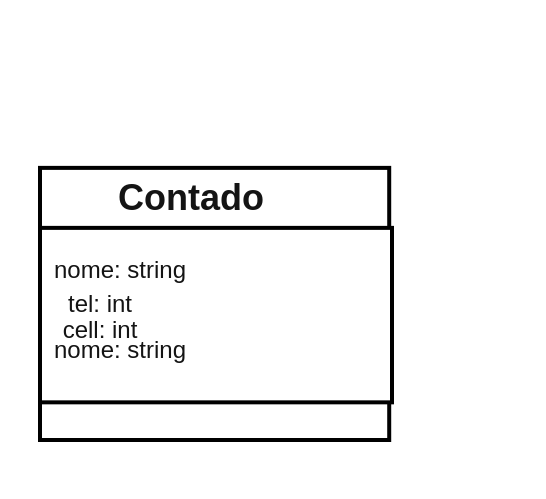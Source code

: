 <mxfile>
    <diagram id="D1BOBWHj6Sz0jNLxJeXA" name="Página-1">
        <mxGraphModel dx="576" dy="237" grid="1" gridSize="10" guides="1" tooltips="1" connect="1" arrows="1" fold="1" page="1" pageScale="1" pageWidth="827" pageHeight="1169" background="#ffffff" math="0" shadow="0">
            <root>
                <mxCell id="0"/>
                <mxCell id="1" parent="0"/>
                <mxCell id="2" value="" style="group" vertex="1" connectable="0" parent="1">
                    <mxGeometry x="60.0" width="252" height="248.09" as="geometry"/>
                </mxCell>
                <mxCell id="3" value="" style="group" vertex="1" connectable="0" parent="2">
                    <mxGeometry y="83.94" width="176" height="136.06" as="geometry"/>
                </mxCell>
                <mxCell id="4" style="edgeStyle=none;html=1;exitX=1;exitY=0.5;exitDx=0;exitDy=0;" edge="1" parent="3" source="5">
                    <mxGeometry relative="1" as="geometry">
                        <mxPoint x="173.94" y="68.03" as="targetPoint"/>
                    </mxGeometry>
                </mxCell>
                <mxCell id="5" value="" style="rounded=0;whiteSpace=wrap;html=1;fillColor=#FFFFFF;fontColor=#ffffff;strokeColor=#000000;strokeWidth=2;container=0;" vertex="1" parent="3">
                    <mxGeometry width="174.603" height="136.06" as="geometry"/>
                </mxCell>
                <mxCell id="6" value="" style="rounded=0;whiteSpace=wrap;html=1;fillColor=#FFFFFF;fontColor=#ffffff;strokeColor=#000000;strokeWidth=2;container=0;" vertex="1" parent="3">
                    <mxGeometry y="30" width="176" height="87.23" as="geometry"/>
                </mxCell>
                <mxCell id="8" value="Contado" style="text;strokeColor=none;fillColor=none;html=1;fontSize=18;fontStyle=1;verticalAlign=middle;align=center;fontColor=#141414;" vertex="1" parent="3">
                    <mxGeometry x="20" width="110" height="30" as="geometry"/>
                </mxCell>
                <mxCell id="10" value="nome: string" style="text;html=1;strokeColor=none;fillColor=none;align=center;verticalAlign=middle;whiteSpace=wrap;rounded=0;fontSize=12;fontColor=#141414;" vertex="1" parent="3">
                    <mxGeometry x="-10" y="36.06" width="100" height="30" as="geometry"/>
                </mxCell>
                <mxCell id="11" value="tel: int" style="text;html=1;strokeColor=none;fillColor=none;align=center;verticalAlign=middle;whiteSpace=wrap;rounded=0;fontSize=12;fontColor=#141414;" vertex="1" parent="3">
                    <mxGeometry x="-20" y="59.54" width="100" height="16.97" as="geometry"/>
                </mxCell>
                <mxCell id="12" value="cell: int" style="text;html=1;strokeColor=none;fillColor=none;align=center;verticalAlign=middle;whiteSpace=wrap;rounded=0;fontSize=12;fontColor=#141414;" vertex="1" parent="3">
                    <mxGeometry x="-20" y="66.06" width="100" height="30" as="geometry"/>
                </mxCell>
                <mxCell id="13" value="nome: string" style="text;html=1;strokeColor=none;fillColor=none;align=center;verticalAlign=middle;whiteSpace=wrap;rounded=0;fontSize=12;fontColor=#141414;" vertex="1" parent="3">
                    <mxGeometry x="-10" y="76.51" width="100" height="30" as="geometry"/>
                </mxCell>
            </root>
        </mxGraphModel>
    </diagram>
</mxfile>
